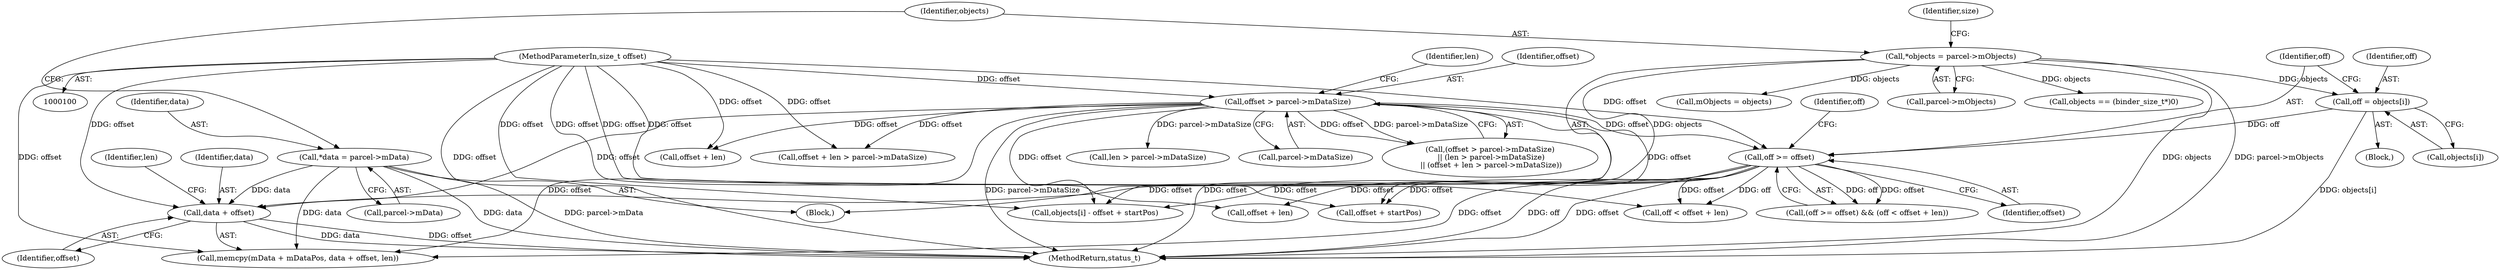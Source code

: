 digraph "0_Android_e68cbc3e9e66df4231e70efa3e9c41abc12aea20@pointer" {
"1000241" [label="(Call,data + offset)"];
"1000108" [label="(Call,*data = parcel->mData)"];
"1000148" [label="(Call,offset > parcel->mDataSize)"];
"1000102" [label="(MethodParameterIn,size_t offset)"];
"1000190" [label="(Call,off >= offset)"];
"1000183" [label="(Call,off = objects[i])"];
"1000114" [label="(Call,*objects = parcel->mObjects)"];
"1000242" [label="(Identifier,data)"];
"1000243" [label="(Identifier,offset)"];
"1000191" [label="(Identifier,off)"];
"1000194" [label="(Identifier,off)"];
"1000155" [label="(Identifier,len)"];
"1000104" [label="(Block,)"];
"1000109" [label="(Identifier,data)"];
"1000181" [label="(Block,)"];
"1000110" [label="(Call,parcel->mData)"];
"1000189" [label="(Call,(off >= offset) && (off < offset + len))"];
"1000190" [label="(Call,off >= offset)"];
"1000184" [label="(Identifier,off)"];
"1000148" [label="(Call,offset > parcel->mDataSize)"];
"1000160" [label="(Call,offset + len)"];
"1000108" [label="(Call,*data = parcel->mData)"];
"1000147" [label="(Call,(offset > parcel->mDataSize)\n || (len > parcel->mDataSize)\n || (offset + len > parcel->mDataSize))"];
"1000320" [label="(Call,objects[i] - offset + startPos)"];
"1000183" [label="(Call,off = objects[i])"];
"1000237" [label="(Call,memcpy(mData + mDataPos, data + offset, len))"];
"1000159" [label="(Call,offset + len > parcel->mDataSize)"];
"1000377" [label="(MethodReturn,status_t)"];
"1000102" [label="(MethodParameterIn,size_t offset)"];
"1000149" [label="(Identifier,offset)"];
"1000241" [label="(Call,data + offset)"];
"1000244" [label="(Identifier,len)"];
"1000116" [label="(Call,parcel->mObjects)"];
"1000195" [label="(Call,offset + len)"];
"1000115" [label="(Identifier,objects)"];
"1000154" [label="(Call,len > parcel->mDataSize)"];
"1000288" [label="(Call,objects == (binder_size_t*)0)"];
"1000192" [label="(Identifier,offset)"];
"1000114" [label="(Call,*objects = parcel->mObjects)"];
"1000150" [label="(Call,parcel->mDataSize)"];
"1000185" [label="(Call,objects[i])"];
"1000193" [label="(Call,off < offset + len)"];
"1000121" [label="(Identifier,size)"];
"1000324" [label="(Call,offset + startPos)"];
"1000296" [label="(Call,mObjects = objects)"];
"1000241" -> "1000237"  [label="AST: "];
"1000241" -> "1000243"  [label="CFG: "];
"1000242" -> "1000241"  [label="AST: "];
"1000243" -> "1000241"  [label="AST: "];
"1000244" -> "1000241"  [label="CFG: "];
"1000241" -> "1000377"  [label="DDG: data"];
"1000241" -> "1000377"  [label="DDG: offset"];
"1000108" -> "1000241"  [label="DDG: data"];
"1000148" -> "1000241"  [label="DDG: offset"];
"1000190" -> "1000241"  [label="DDG: offset"];
"1000102" -> "1000241"  [label="DDG: offset"];
"1000108" -> "1000104"  [label="AST: "];
"1000108" -> "1000110"  [label="CFG: "];
"1000109" -> "1000108"  [label="AST: "];
"1000110" -> "1000108"  [label="AST: "];
"1000115" -> "1000108"  [label="CFG: "];
"1000108" -> "1000377"  [label="DDG: parcel->mData"];
"1000108" -> "1000377"  [label="DDG: data"];
"1000108" -> "1000237"  [label="DDG: data"];
"1000148" -> "1000147"  [label="AST: "];
"1000148" -> "1000150"  [label="CFG: "];
"1000149" -> "1000148"  [label="AST: "];
"1000150" -> "1000148"  [label="AST: "];
"1000155" -> "1000148"  [label="CFG: "];
"1000147" -> "1000148"  [label="CFG: "];
"1000148" -> "1000377"  [label="DDG: offset"];
"1000148" -> "1000377"  [label="DDG: parcel->mDataSize"];
"1000148" -> "1000147"  [label="DDG: offset"];
"1000148" -> "1000147"  [label="DDG: parcel->mDataSize"];
"1000102" -> "1000148"  [label="DDG: offset"];
"1000148" -> "1000154"  [label="DDG: parcel->mDataSize"];
"1000148" -> "1000159"  [label="DDG: offset"];
"1000148" -> "1000160"  [label="DDG: offset"];
"1000148" -> "1000190"  [label="DDG: offset"];
"1000148" -> "1000237"  [label="DDG: offset"];
"1000148" -> "1000320"  [label="DDG: offset"];
"1000148" -> "1000324"  [label="DDG: offset"];
"1000102" -> "1000100"  [label="AST: "];
"1000102" -> "1000377"  [label="DDG: offset"];
"1000102" -> "1000159"  [label="DDG: offset"];
"1000102" -> "1000160"  [label="DDG: offset"];
"1000102" -> "1000190"  [label="DDG: offset"];
"1000102" -> "1000193"  [label="DDG: offset"];
"1000102" -> "1000195"  [label="DDG: offset"];
"1000102" -> "1000237"  [label="DDG: offset"];
"1000102" -> "1000320"  [label="DDG: offset"];
"1000102" -> "1000324"  [label="DDG: offset"];
"1000190" -> "1000189"  [label="AST: "];
"1000190" -> "1000192"  [label="CFG: "];
"1000191" -> "1000190"  [label="AST: "];
"1000192" -> "1000190"  [label="AST: "];
"1000194" -> "1000190"  [label="CFG: "];
"1000189" -> "1000190"  [label="CFG: "];
"1000190" -> "1000377"  [label="DDG: off"];
"1000190" -> "1000377"  [label="DDG: offset"];
"1000190" -> "1000189"  [label="DDG: off"];
"1000190" -> "1000189"  [label="DDG: offset"];
"1000183" -> "1000190"  [label="DDG: off"];
"1000190" -> "1000193"  [label="DDG: off"];
"1000190" -> "1000193"  [label="DDG: offset"];
"1000190" -> "1000195"  [label="DDG: offset"];
"1000190" -> "1000237"  [label="DDG: offset"];
"1000190" -> "1000320"  [label="DDG: offset"];
"1000190" -> "1000324"  [label="DDG: offset"];
"1000183" -> "1000181"  [label="AST: "];
"1000183" -> "1000185"  [label="CFG: "];
"1000184" -> "1000183"  [label="AST: "];
"1000185" -> "1000183"  [label="AST: "];
"1000191" -> "1000183"  [label="CFG: "];
"1000183" -> "1000377"  [label="DDG: objects[i]"];
"1000114" -> "1000183"  [label="DDG: objects"];
"1000114" -> "1000104"  [label="AST: "];
"1000114" -> "1000116"  [label="CFG: "];
"1000115" -> "1000114"  [label="AST: "];
"1000116" -> "1000114"  [label="AST: "];
"1000121" -> "1000114"  [label="CFG: "];
"1000114" -> "1000377"  [label="DDG: objects"];
"1000114" -> "1000377"  [label="DDG: parcel->mObjects"];
"1000114" -> "1000288"  [label="DDG: objects"];
"1000114" -> "1000296"  [label="DDG: objects"];
"1000114" -> "1000320"  [label="DDG: objects"];
}
